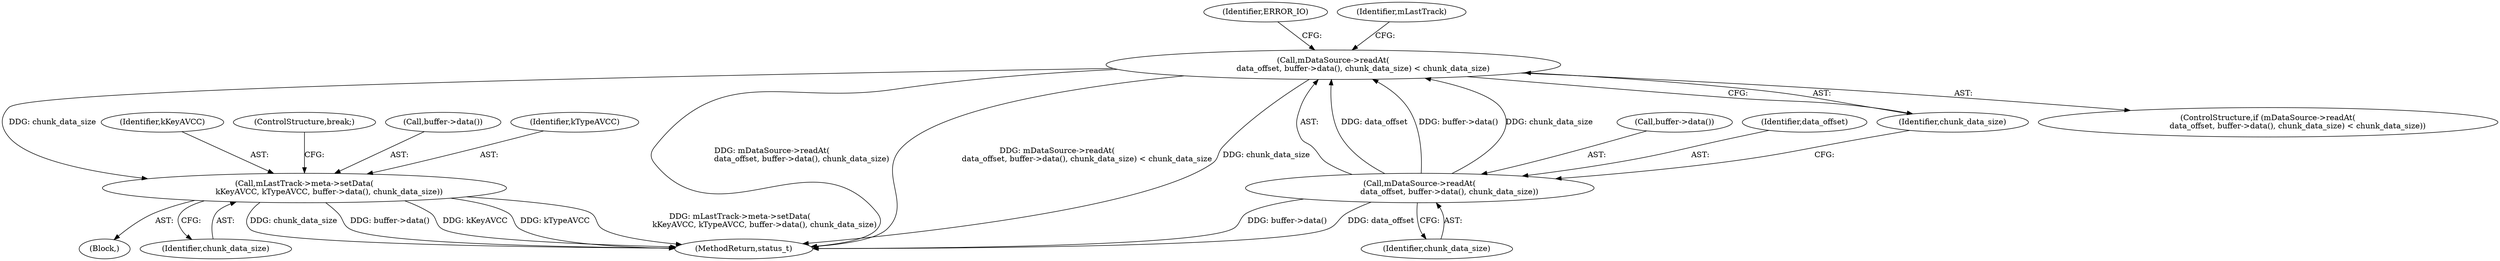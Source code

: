 digraph "0_Android_8a3a2f6ea7defe1a81bb32b3c9f3537f84749b9d@API" {
"1002839" [label="(Call,mDataSource->readAt(\n                        data_offset, buffer->data(), chunk_data_size) < chunk_data_size)"];
"1002840" [label="(Call,mDataSource->readAt(\n                        data_offset, buffer->data(), chunk_data_size))"];
"1002854" [label="(Call,mLastTrack->meta->setData(\n                    kKeyAVCC, kTypeAVCC, buffer->data(), chunk_data_size))"];
"1002855" [label="(Identifier,kKeyAVCC)"];
"1002819" [label="(Block,)"];
"1002847" [label="(Identifier,ERROR_IO)"];
"1002839" [label="(Call,mDataSource->readAt(\n                        data_offset, buffer->data(), chunk_data_size) < chunk_data_size)"];
"1002850" [label="(Identifier,mLastTrack)"];
"1002842" [label="(Call,buffer->data())"];
"1002854" [label="(Call,mLastTrack->meta->setData(\n                    kKeyAVCC, kTypeAVCC, buffer->data(), chunk_data_size))"];
"1002841" [label="(Identifier,data_offset)"];
"1002858" [label="(Identifier,chunk_data_size)"];
"1002859" [label="(ControlStructure,break;)"];
"1002838" [label="(ControlStructure,if (mDataSource->readAt(\n                        data_offset, buffer->data(), chunk_data_size) < chunk_data_size))"];
"1002843" [label="(Identifier,chunk_data_size)"];
"1002857" [label="(Call,buffer->data())"];
"1002840" [label="(Call,mDataSource->readAt(\n                        data_offset, buffer->data(), chunk_data_size))"];
"1002844" [label="(Identifier,chunk_data_size)"];
"1002856" [label="(Identifier,kTypeAVCC)"];
"1003903" [label="(MethodReturn,status_t)"];
"1002839" -> "1002838"  [label="AST: "];
"1002839" -> "1002844"  [label="CFG: "];
"1002840" -> "1002839"  [label="AST: "];
"1002844" -> "1002839"  [label="AST: "];
"1002847" -> "1002839"  [label="CFG: "];
"1002850" -> "1002839"  [label="CFG: "];
"1002839" -> "1003903"  [label="DDG: mDataSource->readAt(\n                        data_offset, buffer->data(), chunk_data_size)"];
"1002839" -> "1003903"  [label="DDG: mDataSource->readAt(\n                        data_offset, buffer->data(), chunk_data_size) < chunk_data_size"];
"1002839" -> "1003903"  [label="DDG: chunk_data_size"];
"1002840" -> "1002839"  [label="DDG: data_offset"];
"1002840" -> "1002839"  [label="DDG: buffer->data()"];
"1002840" -> "1002839"  [label="DDG: chunk_data_size"];
"1002839" -> "1002854"  [label="DDG: chunk_data_size"];
"1002840" -> "1002843"  [label="CFG: "];
"1002841" -> "1002840"  [label="AST: "];
"1002842" -> "1002840"  [label="AST: "];
"1002843" -> "1002840"  [label="AST: "];
"1002844" -> "1002840"  [label="CFG: "];
"1002840" -> "1003903"  [label="DDG: buffer->data()"];
"1002840" -> "1003903"  [label="DDG: data_offset"];
"1002854" -> "1002819"  [label="AST: "];
"1002854" -> "1002858"  [label="CFG: "];
"1002855" -> "1002854"  [label="AST: "];
"1002856" -> "1002854"  [label="AST: "];
"1002857" -> "1002854"  [label="AST: "];
"1002858" -> "1002854"  [label="AST: "];
"1002859" -> "1002854"  [label="CFG: "];
"1002854" -> "1003903"  [label="DDG: chunk_data_size"];
"1002854" -> "1003903"  [label="DDG: buffer->data()"];
"1002854" -> "1003903"  [label="DDG: kKeyAVCC"];
"1002854" -> "1003903"  [label="DDG: kTypeAVCC"];
"1002854" -> "1003903"  [label="DDG: mLastTrack->meta->setData(\n                    kKeyAVCC, kTypeAVCC, buffer->data(), chunk_data_size)"];
}
